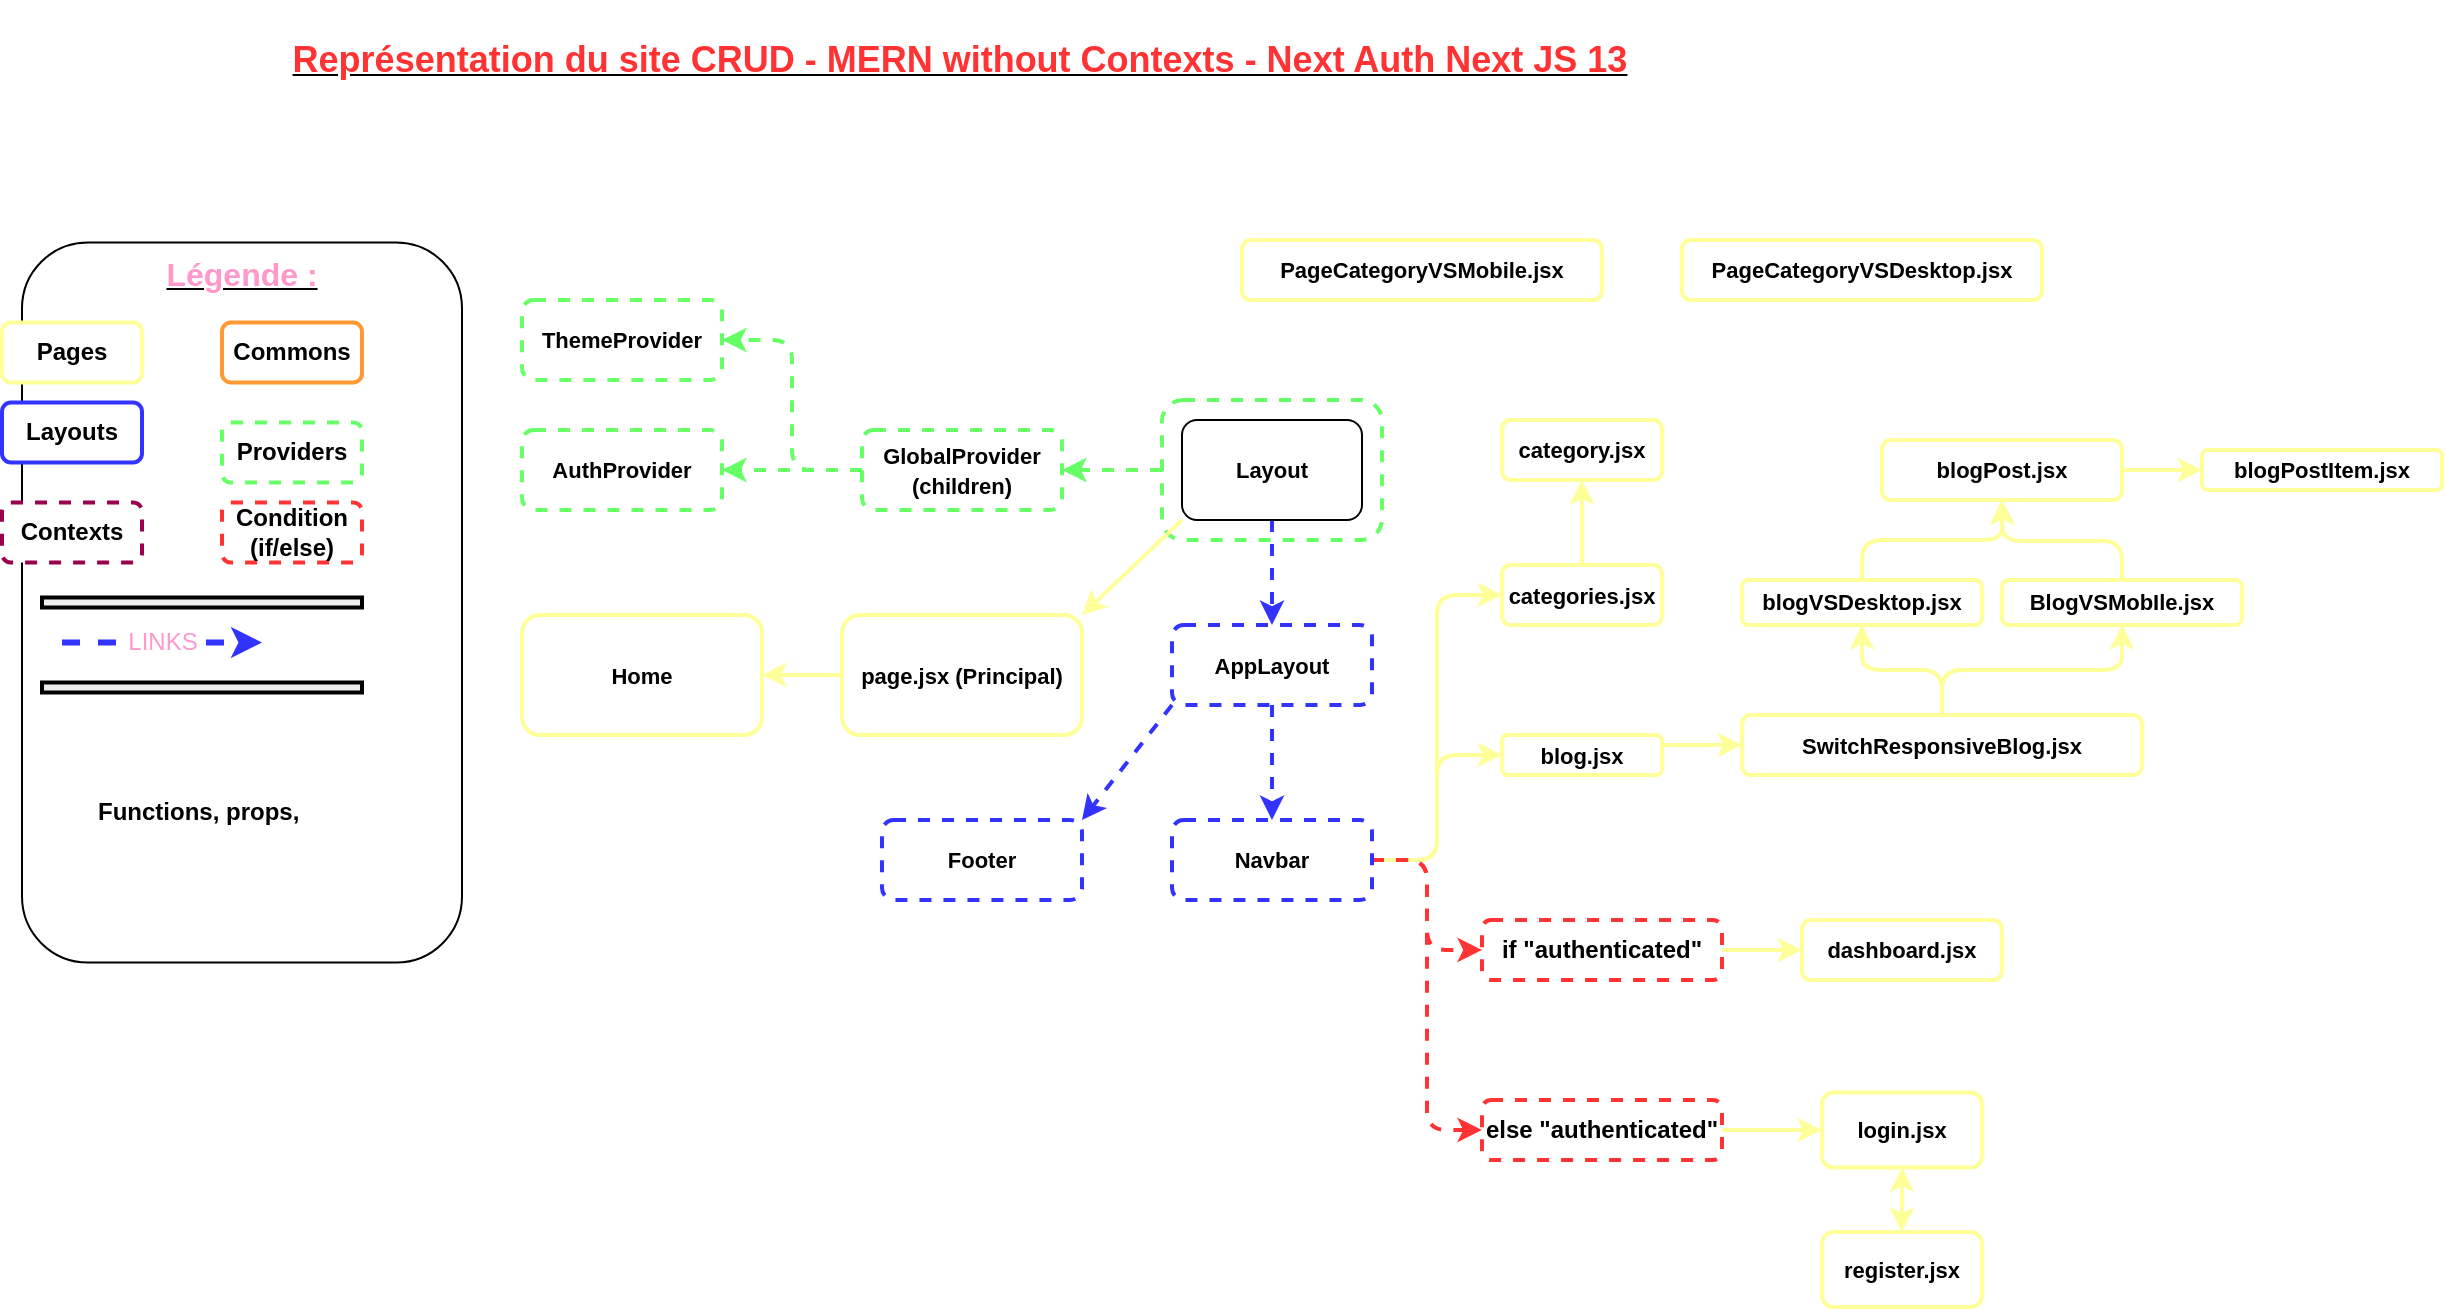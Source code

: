 <mxfile>
    <diagram id="yVVpR8ncG8i5YpuEsJS-" name="Page-1">
        <mxGraphModel dx="2139" dy="1809" grid="1" gridSize="10" guides="1" tooltips="1" connect="1" arrows="1" fold="1" page="1" pageScale="1" pageWidth="827" pageHeight="1169" math="0" shadow="0">
            <root>
                <mxCell id="0"/>
                <mxCell id="1" parent="0"/>
                <mxCell id="27" style="edgeStyle=none;html=1;exitX=0;exitY=0.5;exitDx=0;exitDy=0;entryX=1;entryY=0.5;entryDx=0;entryDy=0;fontSize=11;strokeWidth=2;dashed=1;strokeColor=#66FF66;" parent="1" source="21" target="19" edge="1">
                    <mxGeometry relative="1" as="geometry"/>
                </mxCell>
                <mxCell id="21" value="" style="rounded=1;whiteSpace=wrap;html=1;dashed=1;strokeWidth=2;fillColor=none;strokeColor=#66FF66;" parent="1" vertex="1">
                    <mxGeometry x="170" y="150" width="110" height="70" as="geometry"/>
                </mxCell>
                <mxCell id="2" value="&lt;font color=&quot;#ff3333&quot; style=&quot;font-size: 18px;&quot;&gt;&lt;span style=&quot;font-size: 18px;&quot;&gt;Représentation du site CRUD - MERN without Contexts - Next Auth Next JS 13&lt;/span&gt;&lt;/font&gt;" style="rounded=1;whiteSpace=wrap;html=1;fontStyle=5;fontSize=18;fillColor=none;strokeColor=none;" parent="1" vertex="1">
                    <mxGeometry x="-276" y="-50" width="690" height="60" as="geometry"/>
                </mxCell>
                <mxCell id="113" style="edgeStyle=none;html=1;exitX=0;exitY=1;exitDx=0;exitDy=0;entryX=1;entryY=0;entryDx=0;entryDy=0;fontSize=18;fontColor=#FF3333;strokeColor=none;strokeWidth=2;" edge="1" parent="1" source="3" target="44">
                    <mxGeometry relative="1" as="geometry"/>
                </mxCell>
                <mxCell id="114" style="edgeStyle=none;html=1;exitX=0;exitY=1;exitDx=0;exitDy=0;entryX=1;entryY=0;entryDx=0;entryDy=0;strokeWidth=2;fontSize=18;fontColor=#FF3333;strokeColor=#FFFF99;" edge="1" parent="1" source="3" target="44">
                    <mxGeometry relative="1" as="geometry"/>
                </mxCell>
                <mxCell id="116" style="edgeStyle=none;html=1;exitX=0.5;exitY=1;exitDx=0;exitDy=0;strokeColor=#3333FF;strokeWidth=2;fontSize=18;fontColor=#FF3333;dashed=1;" edge="1" parent="1" source="3" target="99">
                    <mxGeometry relative="1" as="geometry"/>
                </mxCell>
                <mxCell id="3" value="&lt;font style=&quot;font-size: 11px;&quot;&gt;&lt;b style=&quot;&quot;&gt;Layout&lt;/b&gt;&lt;/font&gt;" style="rounded=1;whiteSpace=wrap;html=1;" parent="1" vertex="1">
                    <mxGeometry x="180" y="160" width="90" height="50" as="geometry"/>
                </mxCell>
                <mxCell id="30" style="edgeStyle=none;html=1;exitX=0;exitY=0.5;exitDx=0;exitDy=0;entryX=1;entryY=0.5;entryDx=0;entryDy=0;strokeColor=#66FF66;strokeWidth=2;fontSize=11;dashed=1;" parent="1" source="19" target="22" edge="1">
                    <mxGeometry relative="1" as="geometry"/>
                </mxCell>
                <mxCell id="34" style="edgeStyle=orthogonalEdgeStyle;html=1;exitX=0;exitY=0.5;exitDx=0;exitDy=0;entryX=1;entryY=0.5;entryDx=0;entryDy=0;dashed=1;strokeColor=none;strokeWidth=2;fontSize=11;" parent="1" source="19" target="24" edge="1">
                    <mxGeometry relative="1" as="geometry"/>
                </mxCell>
                <mxCell id="35" style="edgeStyle=orthogonalEdgeStyle;html=1;exitX=0;exitY=0.5;exitDx=0;exitDy=0;entryX=1;entryY=0.5;entryDx=0;entryDy=0;dashed=1;strokeColor=#66FF66;strokeWidth=2;fontSize=11;" parent="1" source="19" target="24" edge="1">
                    <mxGeometry relative="1" as="geometry"/>
                </mxCell>
                <mxCell id="19" value="&lt;font style=&quot;font-size: 11px;&quot;&gt;&lt;b style=&quot;&quot;&gt;GlobalProvider (children)&lt;/b&gt;&lt;/font&gt;" style="rounded=1;whiteSpace=wrap;html=1;strokeColor=#66FF66;dashed=1;strokeWidth=2;" parent="1" vertex="1">
                    <mxGeometry x="20" y="165" width="100" height="40" as="geometry"/>
                </mxCell>
                <mxCell id="121" style="html=1;exitX=1;exitY=0.5;exitDx=0;exitDy=0;entryX=0;entryY=0.5;entryDx=0;entryDy=0;strokeColor=#FFFF99;strokeWidth=2;fontSize=18;fontColor=#FF3333;edgeStyle=orthogonalEdgeStyle;" edge="1" parent="1" source="20" target="110">
                    <mxGeometry relative="1" as="geometry"/>
                </mxCell>
                <mxCell id="122" style="edgeStyle=orthogonalEdgeStyle;html=1;exitX=1;exitY=0.5;exitDx=0;exitDy=0;entryX=0;entryY=0.5;entryDx=0;entryDy=0;strokeColor=#FFFF99;strokeWidth=2;fontSize=18;fontColor=#FF3333;" edge="1" parent="1" source="20" target="94">
                    <mxGeometry relative="1" as="geometry"/>
                </mxCell>
                <mxCell id="123" style="edgeStyle=orthogonalEdgeStyle;html=1;exitX=1;exitY=0.5;exitDx=0;exitDy=0;entryX=0;entryY=0.5;entryDx=0;entryDy=0;dashed=1;strokeColor=#FF3333;strokeWidth=2;fontSize=18;fontColor=#FF3333;" edge="1" parent="1" source="20" target="102">
                    <mxGeometry relative="1" as="geometry"/>
                </mxCell>
                <mxCell id="124" style="edgeStyle=orthogonalEdgeStyle;html=1;exitX=1;exitY=0.5;exitDx=0;exitDy=0;entryX=0;entryY=0.5;entryDx=0;entryDy=0;dashed=1;strokeColor=#FF3333;strokeWidth=2;fontSize=18;fontColor=#FF3333;" edge="1" parent="1" source="20" target="103">
                    <mxGeometry relative="1" as="geometry"/>
                </mxCell>
                <mxCell id="20" value="&lt;font style=&quot;font-size: 11px;&quot;&gt;&lt;b style=&quot;&quot;&gt;Navbar&lt;/b&gt;&lt;/font&gt;" style="rounded=1;whiteSpace=wrap;html=1;strokeColor=#3333FF;dashed=1;strokeWidth=2;" parent="1" vertex="1">
                    <mxGeometry x="175" y="360" width="100" height="40" as="geometry"/>
                </mxCell>
                <mxCell id="22" value="&lt;font style=&quot;font-size: 11px;&quot;&gt;&lt;b style=&quot;&quot;&gt;AuthProvider&lt;/b&gt;&lt;/font&gt;" style="rounded=1;whiteSpace=wrap;html=1;strokeColor=#66FF66;dashed=1;strokeWidth=2;" parent="1" vertex="1">
                    <mxGeometry x="-150" y="165" width="100" height="40" as="geometry"/>
                </mxCell>
                <mxCell id="24" value="&lt;font style=&quot;font-size: 11px;&quot;&gt;&lt;b style=&quot;&quot;&gt;ThemeProvider&lt;/b&gt;&lt;/font&gt;" style="rounded=1;whiteSpace=wrap;html=1;strokeColor=#66FF66;dashed=1;strokeWidth=2;" parent="1" vertex="1">
                    <mxGeometry x="-150" y="100" width="100" height="40" as="geometry"/>
                </mxCell>
                <mxCell id="39" value="&lt;span style=&quot;font-size: 11px;&quot;&gt;&lt;b&gt;Home&lt;/b&gt;&lt;/span&gt;" style="rounded=1;whiteSpace=wrap;html=1;strokeColor=#FFFF99;strokeWidth=2;" parent="1" vertex="1">
                    <mxGeometry x="-150" y="257.5" width="120" height="60" as="geometry"/>
                </mxCell>
                <mxCell id="40" value="&lt;u style=&quot;&quot;&gt;&lt;b style=&quot;&quot;&gt;&lt;font style=&quot;font-size: 16px;&quot; color=&quot;#ff99cc&quot;&gt;Légende :&lt;/font&gt;&lt;/b&gt;&lt;/u&gt;" style="rounded=1;whiteSpace=wrap;html=1;align=center;horizontal=1;verticalAlign=top;" parent="1" vertex="1">
                    <mxGeometry x="-400" y="71.25" width="220" height="360" as="geometry"/>
                </mxCell>
                <mxCell id="115" style="edgeStyle=none;html=1;exitX=0;exitY=0.5;exitDx=0;exitDy=0;entryX=1;entryY=0.5;entryDx=0;entryDy=0;strokeColor=#FFFF99;strokeWidth=2;fontSize=18;fontColor=#FF3333;" edge="1" parent="1" source="44" target="39">
                    <mxGeometry relative="1" as="geometry"/>
                </mxCell>
                <mxCell id="44" value="&lt;font style=&quot;font-size: 11px;&quot;&gt;&lt;b style=&quot;&quot;&gt;page.jsx (Principal)&lt;/b&gt;&lt;/font&gt;" style="rounded=1;whiteSpace=wrap;html=1;strokeColor=#FFFF99;strokeWidth=2;" parent="1" vertex="1">
                    <mxGeometry x="10" y="257.5" width="120" height="60" as="geometry"/>
                </mxCell>
                <mxCell id="49" value="&lt;font size=&quot;1&quot; style=&quot;&quot;&gt;&lt;b style=&quot;font-size: 12px;&quot;&gt;Pages&lt;/b&gt;&lt;/font&gt;" style="rounded=1;whiteSpace=wrap;html=1;strokeWidth=2;strokeColor=#FFFF99;" parent="1" vertex="1">
                    <mxGeometry x="-410" y="111.25" width="70" height="30" as="geometry"/>
                </mxCell>
                <mxCell id="50" value="&lt;font size=&quot;1&quot; style=&quot;&quot;&gt;&lt;b style=&quot;font-size: 12px;&quot;&gt;Functions, props,&amp;nbsp;&lt;/b&gt;&lt;/font&gt;" style="rounded=1;whiteSpace=wrap;html=1;strokeWidth=2;strokeColor=#FFFFFF;" parent="1" vertex="1">
                    <mxGeometry x="-370" y="331.25" width="120" height="50" as="geometry"/>
                </mxCell>
                <mxCell id="51" value="&lt;font size=&quot;1&quot; style=&quot;&quot;&gt;&lt;b style=&quot;font-size: 12px;&quot;&gt;Contexts&lt;/b&gt;&lt;/font&gt;" style="rounded=1;whiteSpace=wrap;html=1;strokeWidth=2;strokeColor=#99004D;dashed=1;" parent="1" vertex="1">
                    <mxGeometry x="-410" y="201.25" width="70" height="30" as="geometry"/>
                </mxCell>
                <mxCell id="52" value="&lt;font size=&quot;1&quot; style=&quot;&quot;&gt;&lt;b style=&quot;font-size: 12px;&quot;&gt;Providers&lt;/b&gt;&lt;/font&gt;" style="rounded=1;whiteSpace=wrap;html=1;strokeWidth=2;strokeColor=#66FF66;dashed=1;" parent="1" vertex="1">
                    <mxGeometry x="-300" y="161.25" width="70" height="30" as="geometry"/>
                </mxCell>
                <mxCell id="53" value="&lt;font size=&quot;1&quot; style=&quot;&quot;&gt;&lt;b style=&quot;font-size: 12px;&quot;&gt;Layouts&lt;/b&gt;&lt;/font&gt;" style="rounded=1;whiteSpace=wrap;html=1;strokeWidth=2;strokeColor=#3333FF;" parent="1" vertex="1">
                    <mxGeometry x="-410" y="151.25" width="70" height="30" as="geometry"/>
                </mxCell>
                <mxCell id="54" value="&lt;font size=&quot;1&quot; style=&quot;&quot;&gt;&lt;b style=&quot;font-size: 12px;&quot;&gt;Commons&lt;/b&gt;&lt;/font&gt;" style="rounded=1;whiteSpace=wrap;html=1;strokeWidth=2;strokeColor=#FF9933;" parent="1" vertex="1">
                    <mxGeometry x="-300" y="111.25" width="70" height="30" as="geometry"/>
                </mxCell>
                <mxCell id="65" value="LINKS" style="endArrow=classic;html=1;dashed=1;strokeColor=#3333FF;strokeWidth=3;fontSize=12;fontColor=#FF99CC;" parent="1" edge="1">
                    <mxGeometry relative="1" as="geometry">
                        <mxPoint x="-380" y="271.25" as="sourcePoint"/>
                        <mxPoint x="-280" y="271.25" as="targetPoint"/>
                    </mxGeometry>
                </mxCell>
                <mxCell id="68" value="" style="rounded=0;whiteSpace=wrap;html=1;strokeColor=default;strokeWidth=2;fontSize=12;fillColor=#eeeeee;" parent="1" vertex="1">
                    <mxGeometry x="-390" y="248.75" width="160" height="5" as="geometry"/>
                </mxCell>
                <mxCell id="69" value="" style="rounded=0;whiteSpace=wrap;html=1;strokeColor=default;strokeWidth=2;fontSize=12;fillColor=#eeeeee;" parent="1" vertex="1">
                    <mxGeometry x="-390" y="291.25" width="160" height="5" as="geometry"/>
                </mxCell>
                <mxCell id="80" value="&lt;font style=&quot;font-size: 11px;&quot;&gt;&lt;b style=&quot;&quot;&gt;dashboard.jsx&lt;/b&gt;&lt;/font&gt;" style="rounded=1;whiteSpace=wrap;html=1;strokeColor=#FFFF99;strokeWidth=2;" parent="1" vertex="1">
                    <mxGeometry x="490" y="410" width="100" height="30" as="geometry"/>
                </mxCell>
                <mxCell id="127" style="edgeStyle=orthogonalEdgeStyle;html=1;exitX=0.5;exitY=1;exitDx=0;exitDy=0;entryX=0.5;entryY=0;entryDx=0;entryDy=0;strokeColor=#FFFF99;strokeWidth=2;fontSize=18;fontColor=#FF3333;startArrow=classic;startFill=1;" edge="1" parent="1" source="81" target="125">
                    <mxGeometry relative="1" as="geometry"/>
                </mxCell>
                <mxCell id="81" value="&lt;font style=&quot;font-size: 11px;&quot;&gt;&lt;b style=&quot;&quot;&gt;login.jsx&lt;/b&gt;&lt;/font&gt;" style="rounded=1;whiteSpace=wrap;html=1;strokeColor=#FFFF99;strokeWidth=2;" parent="1" vertex="1">
                    <mxGeometry x="500" y="496.25" width="80" height="37.5" as="geometry"/>
                </mxCell>
                <mxCell id="135" style="edgeStyle=orthogonalEdgeStyle;html=1;exitX=0.5;exitY=0;exitDx=0;exitDy=0;entryX=0.5;entryY=1;entryDx=0;entryDy=0;strokeColor=#FFFF99;strokeWidth=2;fontSize=18;fontColor=#FF3333;startArrow=none;startFill=0;" edge="1" parent="1" source="94" target="132">
                    <mxGeometry relative="1" as="geometry"/>
                </mxCell>
                <mxCell id="94" value="&lt;font style=&quot;font-size: 11px;&quot;&gt;&lt;b style=&quot;&quot;&gt;categories.jsx&lt;/b&gt;&lt;/font&gt;" style="rounded=1;whiteSpace=wrap;html=1;strokeColor=#FFFF99;strokeWidth=2;" parent="1" vertex="1">
                    <mxGeometry x="340" y="232.5" width="80" height="30" as="geometry"/>
                </mxCell>
                <mxCell id="117" style="edgeStyle=none;html=1;exitX=0.5;exitY=1;exitDx=0;exitDy=0;entryX=0.5;entryY=0;entryDx=0;entryDy=0;dashed=1;strokeColor=#3333FF;strokeWidth=2;fontSize=18;fontColor=#FF3333;" edge="1" parent="1" source="99" target="20">
                    <mxGeometry relative="1" as="geometry"/>
                </mxCell>
                <mxCell id="118" style="edgeStyle=none;html=1;exitX=0;exitY=1;exitDx=0;exitDy=0;entryX=1;entryY=0;entryDx=0;entryDy=0;dashed=1;strokeColor=#3333FF;strokeWidth=2;fontSize=18;fontColor=#FF3333;" edge="1" parent="1" source="99" target="100">
                    <mxGeometry relative="1" as="geometry"/>
                </mxCell>
                <mxCell id="99" value="&lt;font style=&quot;font-size: 11px;&quot;&gt;&lt;b style=&quot;&quot;&gt;AppLayout&lt;/b&gt;&lt;/font&gt;" style="rounded=1;whiteSpace=wrap;html=1;strokeColor=#3333FF;dashed=1;strokeWidth=2;" vertex="1" parent="1">
                    <mxGeometry x="175" y="262.5" width="100" height="40" as="geometry"/>
                </mxCell>
                <mxCell id="100" value="&lt;font style=&quot;font-size: 11px;&quot;&gt;&lt;b style=&quot;&quot;&gt;Footer&lt;/b&gt;&lt;/font&gt;" style="rounded=1;whiteSpace=wrap;html=1;strokeColor=#3333FF;dashed=1;strokeWidth=2;" vertex="1" parent="1">
                    <mxGeometry x="30" y="360" width="100" height="40" as="geometry"/>
                </mxCell>
                <mxCell id="101" value="&lt;font size=&quot;1&quot; style=&quot;&quot;&gt;&lt;b style=&quot;font-size: 12px;&quot;&gt;Condition (if/else)&lt;/b&gt;&lt;/font&gt;" style="rounded=1;whiteSpace=wrap;html=1;strokeWidth=2;strokeColor=#FF3333;dashed=1;" vertex="1" parent="1">
                    <mxGeometry x="-300" y="201.25" width="70" height="30" as="geometry"/>
                </mxCell>
                <mxCell id="128" style="edgeStyle=orthogonalEdgeStyle;html=1;exitX=1;exitY=0.5;exitDx=0;exitDy=0;entryX=0;entryY=0.5;entryDx=0;entryDy=0;strokeColor=#FFFF99;strokeWidth=2;fontSize=18;fontColor=#FF3333;startArrow=none;startFill=0;" edge="1" parent="1" source="102" target="80">
                    <mxGeometry relative="1" as="geometry"/>
                </mxCell>
                <mxCell id="102" value="&lt;font size=&quot;1&quot; style=&quot;&quot;&gt;&lt;b style=&quot;font-size: 12px;&quot;&gt;if &quot;authenticated&quot;&lt;/b&gt;&lt;/font&gt;" style="rounded=1;whiteSpace=wrap;html=1;strokeWidth=2;strokeColor=#FF3333;dashed=1;" vertex="1" parent="1">
                    <mxGeometry x="330" y="410" width="120" height="30" as="geometry"/>
                </mxCell>
                <mxCell id="129" style="edgeStyle=orthogonalEdgeStyle;html=1;exitX=1;exitY=0.5;exitDx=0;exitDy=0;entryX=0;entryY=0.5;entryDx=0;entryDy=0;strokeColor=#FFFF99;strokeWidth=2;fontSize=18;fontColor=#FF3333;startArrow=none;startFill=0;" edge="1" parent="1" source="103" target="81">
                    <mxGeometry relative="1" as="geometry"/>
                </mxCell>
                <mxCell id="103" value="&lt;font size=&quot;1&quot; style=&quot;&quot;&gt;&lt;b style=&quot;font-size: 12px;&quot;&gt;else &quot;authenticated&quot;&lt;/b&gt;&lt;/font&gt;" style="rounded=1;whiteSpace=wrap;html=1;strokeWidth=2;strokeColor=#FF3333;dashed=1;" vertex="1" parent="1">
                    <mxGeometry x="330" y="500" width="120" height="30" as="geometry"/>
                </mxCell>
                <mxCell id="142" style="edgeStyle=orthogonalEdgeStyle;html=1;exitX=0.5;exitY=0;exitDx=0;exitDy=0;strokeColor=#FFFF99;strokeWidth=2;fontSize=18;fontColor=#FF3333;startArrow=none;startFill=0;" edge="1" parent="1" source="106">
                    <mxGeometry relative="1" as="geometry">
                        <mxPoint x="590" y="200" as="targetPoint"/>
                    </mxGeometry>
                </mxCell>
                <mxCell id="106" value="&lt;font style=&quot;font-size: 11px;&quot;&gt;&lt;b style=&quot;&quot;&gt;BlogVSMobIle.jsx&lt;/b&gt;&lt;/font&gt;" style="rounded=1;whiteSpace=wrap;html=1;strokeWidth=2;strokeColor=#FFFF99;" vertex="1" parent="1">
                    <mxGeometry x="590" y="240" width="120" height="22.5" as="geometry"/>
                </mxCell>
                <mxCell id="138" style="edgeStyle=orthogonalEdgeStyle;html=1;exitX=0.5;exitY=0;exitDx=0;exitDy=0;entryX=0.5;entryY=1;entryDx=0;entryDy=0;strokeColor=#FFFF99;strokeWidth=2;fontSize=18;fontColor=#FF3333;startArrow=none;startFill=0;" edge="1" parent="1" source="108" target="109">
                    <mxGeometry relative="1" as="geometry"/>
                </mxCell>
                <mxCell id="139" style="edgeStyle=orthogonalEdgeStyle;html=1;exitX=0.5;exitY=0;exitDx=0;exitDy=0;entryX=0.5;entryY=1;entryDx=0;entryDy=0;strokeColor=#FFFF99;strokeWidth=2;fontSize=18;fontColor=#FF3333;startArrow=none;startFill=0;" edge="1" parent="1" source="108" target="106">
                    <mxGeometry relative="1" as="geometry"/>
                </mxCell>
                <mxCell id="108" value="&lt;font style=&quot;font-size: 11px;&quot;&gt;&lt;b style=&quot;&quot;&gt;SwitchResponsiveBlog.jsx&lt;/b&gt;&lt;/font&gt;" style="rounded=1;whiteSpace=wrap;html=1;strokeColor=#FFFF99;strokeWidth=2;" vertex="1" parent="1">
                    <mxGeometry x="460" y="307.5" width="200" height="30" as="geometry"/>
                </mxCell>
                <mxCell id="141" style="edgeStyle=orthogonalEdgeStyle;html=1;exitX=0.5;exitY=0;exitDx=0;exitDy=0;strokeColor=#FFFF99;strokeWidth=2;fontSize=18;fontColor=#FF3333;startArrow=none;startFill=0;" edge="1" parent="1" source="109" target="111">
                    <mxGeometry relative="1" as="geometry"/>
                </mxCell>
                <mxCell id="109" value="&lt;b style=&quot;font-size: 11px;&quot;&gt;blogVSDesktop.jsx&lt;/b&gt;" style="rounded=1;whiteSpace=wrap;html=1;strokeWidth=2;strokeColor=#FFFF99;" vertex="1" parent="1">
                    <mxGeometry x="460" y="240" width="120" height="22.5" as="geometry"/>
                </mxCell>
                <mxCell id="137" style="edgeStyle=orthogonalEdgeStyle;html=1;exitX=1;exitY=0.25;exitDx=0;exitDy=0;entryX=0;entryY=0.5;entryDx=0;entryDy=0;strokeColor=#FFFF99;strokeWidth=2;fontSize=18;fontColor=#FF3333;startArrow=none;startFill=0;" edge="1" parent="1" source="110" target="108">
                    <mxGeometry relative="1" as="geometry"/>
                </mxCell>
                <mxCell id="110" value="&lt;font style=&quot;font-size: 11px;&quot;&gt;&lt;b style=&quot;&quot;&gt;blog.jsx&lt;/b&gt;&lt;/font&gt;" style="rounded=1;whiteSpace=wrap;html=1;strokeColor=#FFFF99;strokeWidth=2;" vertex="1" parent="1">
                    <mxGeometry x="340" y="317.5" width="80" height="20" as="geometry"/>
                </mxCell>
                <mxCell id="143" style="edgeStyle=orthogonalEdgeStyle;html=1;exitX=1;exitY=0.5;exitDx=0;exitDy=0;entryX=0;entryY=0.5;entryDx=0;entryDy=0;strokeColor=#FFFF99;strokeWidth=2;fontSize=18;fontColor=#FF3333;startArrow=none;startFill=0;" edge="1" parent="1" source="111" target="112">
                    <mxGeometry relative="1" as="geometry"/>
                </mxCell>
                <mxCell id="111" value="&lt;b style=&quot;font-size: 11px;&quot;&gt;blogPost.jsx&lt;/b&gt;" style="rounded=1;whiteSpace=wrap;html=1;strokeWidth=2;strokeColor=#FFFF99;" vertex="1" parent="1">
                    <mxGeometry x="530" y="170" width="120" height="30" as="geometry"/>
                </mxCell>
                <mxCell id="112" value="&lt;b style=&quot;font-size: 11px;&quot;&gt;blogPostItem.jsx&lt;/b&gt;" style="rounded=1;whiteSpace=wrap;html=1;strokeColor=#FFFF99;strokeWidth=2;" vertex="1" parent="1">
                    <mxGeometry x="690" y="175" width="120" height="20" as="geometry"/>
                </mxCell>
                <mxCell id="125" value="&lt;font style=&quot;font-size: 11px;&quot;&gt;&lt;b style=&quot;&quot;&gt;register.jsx&lt;/b&gt;&lt;/font&gt;" style="rounded=1;whiteSpace=wrap;html=1;strokeColor=#FFFF99;strokeWidth=2;" vertex="1" parent="1">
                    <mxGeometry x="500" y="566" width="80" height="37.5" as="geometry"/>
                </mxCell>
                <mxCell id="131" value="&lt;font style=&quot;font-size: 11px;&quot;&gt;&lt;b style=&quot;&quot;&gt;PageCategoryVSMobile.jsx&lt;/b&gt;&lt;/font&gt;" style="rounded=1;whiteSpace=wrap;html=1;strokeColor=#FFFF99;strokeWidth=2;" vertex="1" parent="1">
                    <mxGeometry x="210" y="70" width="180" height="30" as="geometry"/>
                </mxCell>
                <mxCell id="132" value="&lt;font style=&quot;font-size: 11px;&quot;&gt;&lt;b style=&quot;&quot;&gt;category.jsx&lt;/b&gt;&lt;/font&gt;" style="rounded=1;whiteSpace=wrap;html=1;strokeColor=#FFFF99;strokeWidth=2;" vertex="1" parent="1">
                    <mxGeometry x="340" y="160" width="80" height="30" as="geometry"/>
                </mxCell>
                <mxCell id="133" value="&lt;font style=&quot;font-size: 11px;&quot;&gt;&lt;b style=&quot;&quot;&gt;PageCategoryVSDesktop.jsx&lt;/b&gt;&lt;/font&gt;" style="rounded=1;whiteSpace=wrap;html=1;strokeColor=#FFFF99;strokeWidth=2;" vertex="1" parent="1">
                    <mxGeometry x="430" y="70" width="180" height="30" as="geometry"/>
                </mxCell>
            </root>
        </mxGraphModel>
    </diagram>
</mxfile>